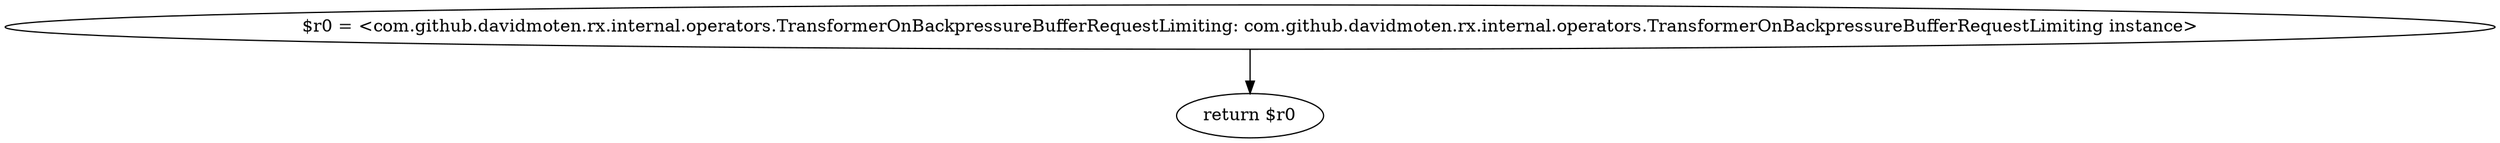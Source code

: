 digraph "unitGraph" {
    "$r0 = <com.github.davidmoten.rx.internal.operators.TransformerOnBackpressureBufferRequestLimiting: com.github.davidmoten.rx.internal.operators.TransformerOnBackpressureBufferRequestLimiting instance>"
    "return $r0"
    "$r0 = <com.github.davidmoten.rx.internal.operators.TransformerOnBackpressureBufferRequestLimiting: com.github.davidmoten.rx.internal.operators.TransformerOnBackpressureBufferRequestLimiting instance>"->"return $r0";
}
